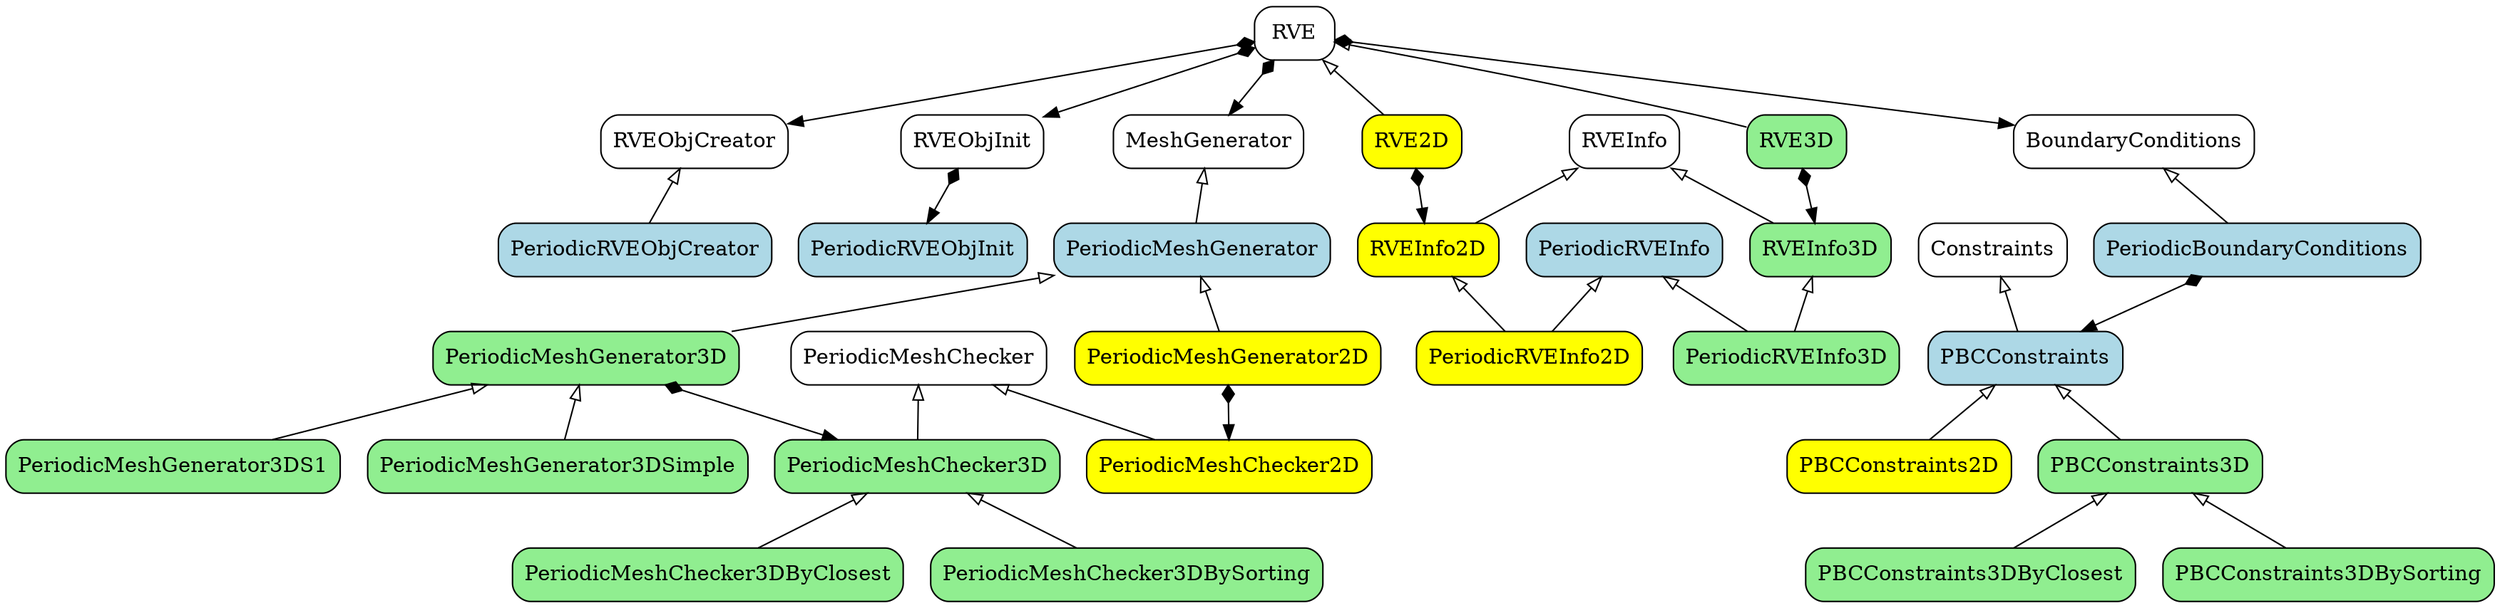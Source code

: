 digraph RVE {

    node[shape=record, style=rounded]
    RVE[label = "{RVE}"]
    BoundaryConditions[label = "{BoundaryConditions}"]
    MeshGenerator[label = "{MeshGenerator}"]
    PeriodicMeshChecker[label = "{PeriodicMeshChecker}"]
    Constraints[label = "{Constraints}"]
    RVEInfo[label="{RVEInfo}"]
    RVEObjCreator[label="RVEObjCreator"]
    RVEObjInit[label="RVEObjInit"]

    node[shape=record, style="rounded, filled", fillcolor=lightblue]
    PeriodicBoundaryConditions[label = "{PeriodicBoundaryConditions}"]
    PBCConstraints[label = "{PBCConstraints}"]
    PeriodicMeshGenerator[label = "{PeriodicMeshGenerator}"]
    PeriodicRVEInfo[label = "{PeriodicRVEInfo}"]
    PeriodRVEObjCreator[label = "{PeriodicRVEObjCreator}"]
    PeriodicRVEObjInit[label="PeriodicRVEObjInit"]

    node[shape=record, style="rounded, filled", fillcolor=yellow]
    RVE2D[label = "{RVE2D}"]
    PBCConstraints2D[label = "{PBCConstraints2D}"]
    RVEInfo2D[label="{RVEInfo2D}"]
    PeriodicMeshChecker2D[label = "{PeriodicMeshChecker2D}"]
    PeriodicMeshGenerator2D[label= "{PeriodicMeshGenerator2D}"]
    PeriodicRVEInfo2D[label="{PeriodicRVEInfo2D}"]

    node[shape=record, style="rounded, filled", fillcolor=lightgreen]
    RVE3D[label = "{RVE3D}"]
    PBCConstraints3D[label = "{PBCConstraints3D}"]
    PBCConstraints3DByClosest[label = "{PBCConstraints3DByClosest}"]
    PBCConstraints3DBySorting[label = "{PBCConstraints3DBySorting}"]
    RVEInfo3D[label="{RVEInfo3D}"]
    PeriodicRVEInfo3D[label="{PeriodicRVEInfo3D}"]
    PeriodicMeshChecker3D[label = "{PeriodicMeshChecker3D}"]
    PeriodicMeshChecker3DByClosest[label = "{PeriodicMeshChecker3DByClosest}"]
    PeriodicMeshChecker3DBySorting[label = "{PeriodicMeshChecker3DBySorting}"]
    PeriodicMeshGenerator3D[label= "{PeriodicMeshGenerator3D}"]
    PeriodicMeshGenerator3DSimple[label= "{PeriodicMeshGenerator3DSimple}"]
    PeriodicMeshGenerator3DS1[label= "{PeriodicMeshGenerator3DS1}"]

    // generalizations
    edge[dir=back, arrowtail=empty, style=normal]
    RVE->RVE2D
    RVE->RVE3D
    BoundaryConditions->PeriodicBoundaryConditions
    MeshGenerator->PeriodicMeshGenerator
    Constraints->PBCConstraints
    PBCConstraints->PBCConstraints2D
    PBCConstraints->PBCConstraints3D
    PBCConstraints3D->PBCConstraints3DByClosest
    PBCConstraints3D->PBCConstraints3DBySorting
    RVEInfo->RVEInfo2D
    RVEInfo->RVEInfo3D
    PeriodicMeshChecker->PeriodicMeshChecker2D
    PeriodicMeshChecker->PeriodicMeshChecker3D
    PeriodicMeshChecker3D->PeriodicMeshChecker3DByClosest
    PeriodicMeshChecker3D->PeriodicMeshChecker3DBySorting
    PeriodicMeshGenerator->PeriodicMeshGenerator2D
    PeriodicMeshGenerator->PeriodicMeshGenerator3D
    PeriodicRVEInfo->PeriodicRVEInfo2D
    RVEInfo2D->PeriodicRVEInfo2D
    PeriodicRVEInfo->PeriodicRVEInfo3D
    RVEInfo3D->PeriodicRVEInfo3D
    RVEObjCreator->PeriodRVEObjCreator
    PeriodicMeshGenerator3D->PeriodicMeshGenerator3DSimple
    PeriodicMeshGenerator3D->PeriodicMeshGenerator3DS1

    // dependencies
    edge[dir=normal, arrowhead=normal, style=dashed]
    // PeriodicMeshGenerator->RVEInfo
    // PeriodicMeshChecker->RVEInfo

    // compositions
    edge[dir=both, arrowtail=diamond, arrowhead=normal, style=normal]
    RVE2D->RVEInfo2D
    RVE3D->RVEInfo3D
    RVE->MeshGenerator
    RVE->BoundaryConditions
    PeriodicMeshGenerator2D->PeriodicMeshChecker2D
    PeriodicMeshGenerator3D->PeriodicMeshChecker3D
    RVE->RVEObjCreator
    PeriodicBoundaryConditions->PBCConstraints
    RVE->RVEObjInit
    RVEObjInit->PeriodicRVEObjInit

}